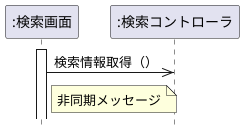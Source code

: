 @startuml 図4-4 同期メッセージと非同期メッセージ
 hide footbox
skinparam style strictuml /' 厳密なUMLに準拠する'/
participant ":検索画面" as seach
participant ":検索コントローラ" as control

activate seach
seach ->> control: 検索情報取得（）
deactivate control

note right of seach : 非同期メッセージ


@enduml
